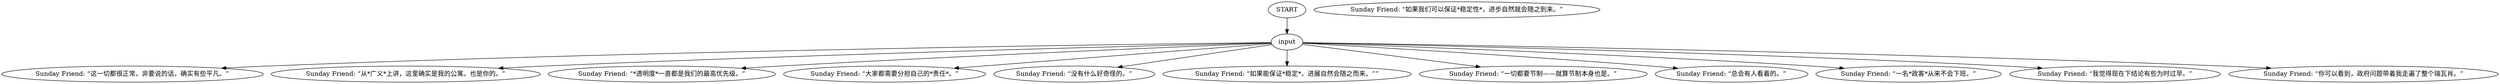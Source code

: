 # APT / TOMAS THE SPONSOR barks apt
# Sponsor's barks inside apartment building.
# ==================================================
digraph G {
	  0 [label="START"];
	  1 [label="input"];
	  2 [label="Sunday Friend: “这一切都很正常。非要说的话，确实有些平凡。”"];
	  3 [label="Sunday Friend: “从*广义*上讲，这里确实是我的公寓。也是你的。”"];
	  5 [label="Sunday Friend: “*透明度*一直都是我们的最高优先级。”"];
	  6 [label="Sunday Friend: “大家都需要分担自己的*责任*。”"];
	  7 [label="Sunday Friend: “没有什么好奇怪的。”"];
	  8 [label="Sunday Friend: “如果我们可以保证*稳定性*，进步自然就会随之到来。”"];
	  9 [label="Sunday Friend: “如果能保证*稳定*，进展自然会随之而来。””"];
	  10 [label="Sunday Friend: “一切都要节制——就算节制本身也是。”"];
	  11 [label="Sunday Friend: “总会有人看着的。”"];
	  12 [label="Sunday Friend: “一名*政客*从来不会下班。”"];
	  13 [label="Sunday Friend: “我觉得现在下结论有些为时过早。”"];
	  14 [label="Sunday Friend: “你可以看到，政府问题带着我走遍了整个瑞瓦肖。”"];
	  0 -> 1
	  1 -> 2
	  1 -> 3
	  1 -> 5
	  1 -> 6
	  1 -> 7
	  1 -> 9
	  1 -> 10
	  1 -> 11
	  1 -> 12
	  1 -> 13
	  1 -> 14
}

